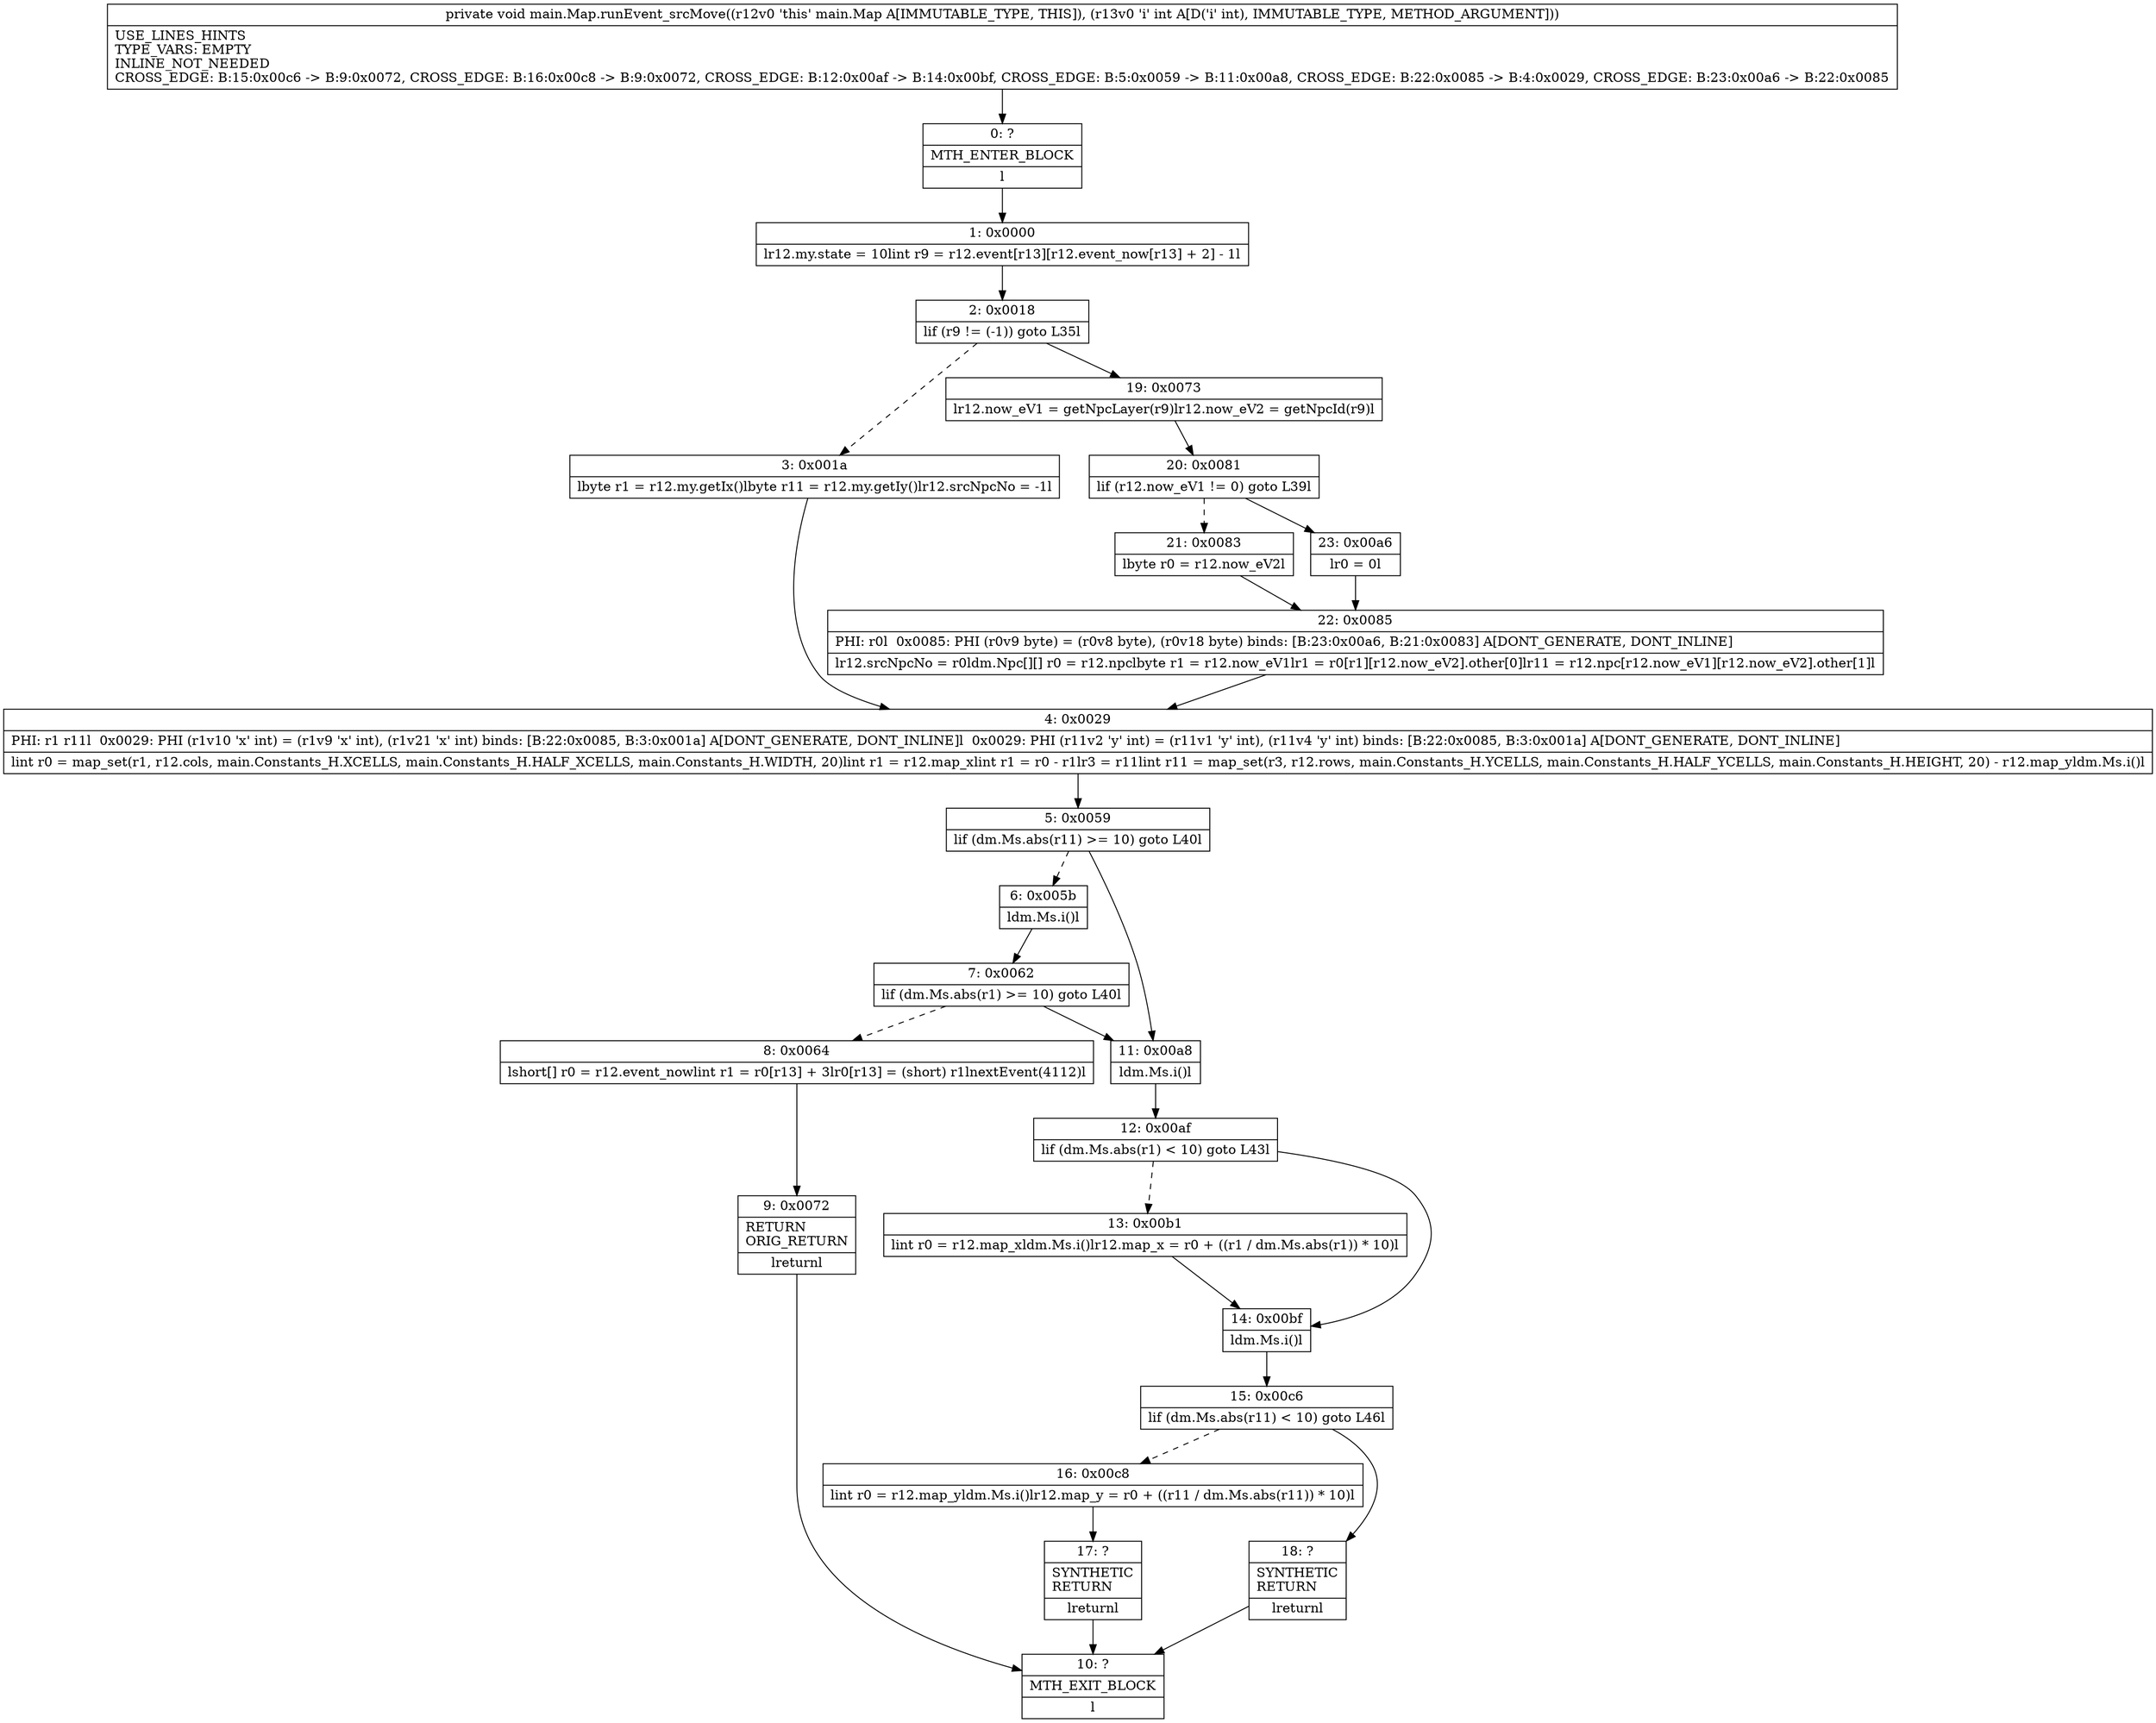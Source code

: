 digraph "CFG formain.Map.runEvent_srcMove(I)V" {
Node_0 [shape=record,label="{0\:\ ?|MTH_ENTER_BLOCK\l|l}"];
Node_1 [shape=record,label="{1\:\ 0x0000|lr12.my.state = 10lint r9 = r12.event[r13][r12.event_now[r13] + 2] \- 1l}"];
Node_2 [shape=record,label="{2\:\ 0x0018|lif (r9 != (\-1)) goto L35l}"];
Node_3 [shape=record,label="{3\:\ 0x001a|lbyte r1 = r12.my.getIx()lbyte r11 = r12.my.getIy()lr12.srcNpcNo = \-1l}"];
Node_4 [shape=record,label="{4\:\ 0x0029|PHI: r1 r11l  0x0029: PHI (r1v10 'x' int) = (r1v9 'x' int), (r1v21 'x' int) binds: [B:22:0x0085, B:3:0x001a] A[DONT_GENERATE, DONT_INLINE]l  0x0029: PHI (r11v2 'y' int) = (r11v1 'y' int), (r11v4 'y' int) binds: [B:22:0x0085, B:3:0x001a] A[DONT_GENERATE, DONT_INLINE]\l|lint r0 = map_set(r1, r12.cols, main.Constants_H.XCELLS, main.Constants_H.HALF_XCELLS, main.Constants_H.WIDTH, 20)lint r1 = r12.map_xlint r1 = r0 \- r1lr3 = r11lint r11 = map_set(r3, r12.rows, main.Constants_H.YCELLS, main.Constants_H.HALF_YCELLS, main.Constants_H.HEIGHT, 20) \- r12.map_yldm.Ms.i()l}"];
Node_5 [shape=record,label="{5\:\ 0x0059|lif (dm.Ms.abs(r11) \>= 10) goto L40l}"];
Node_6 [shape=record,label="{6\:\ 0x005b|ldm.Ms.i()l}"];
Node_7 [shape=record,label="{7\:\ 0x0062|lif (dm.Ms.abs(r1) \>= 10) goto L40l}"];
Node_8 [shape=record,label="{8\:\ 0x0064|lshort[] r0 = r12.event_nowlint r1 = r0[r13] + 3lr0[r13] = (short) r1lnextEvent(4112)l}"];
Node_9 [shape=record,label="{9\:\ 0x0072|RETURN\lORIG_RETURN\l|lreturnl}"];
Node_10 [shape=record,label="{10\:\ ?|MTH_EXIT_BLOCK\l|l}"];
Node_11 [shape=record,label="{11\:\ 0x00a8|ldm.Ms.i()l}"];
Node_12 [shape=record,label="{12\:\ 0x00af|lif (dm.Ms.abs(r1) \< 10) goto L43l}"];
Node_13 [shape=record,label="{13\:\ 0x00b1|lint r0 = r12.map_xldm.Ms.i()lr12.map_x = r0 + ((r1 \/ dm.Ms.abs(r1)) * 10)l}"];
Node_14 [shape=record,label="{14\:\ 0x00bf|ldm.Ms.i()l}"];
Node_15 [shape=record,label="{15\:\ 0x00c6|lif (dm.Ms.abs(r11) \< 10) goto L46l}"];
Node_16 [shape=record,label="{16\:\ 0x00c8|lint r0 = r12.map_yldm.Ms.i()lr12.map_y = r0 + ((r11 \/ dm.Ms.abs(r11)) * 10)l}"];
Node_17 [shape=record,label="{17\:\ ?|SYNTHETIC\lRETURN\l|lreturnl}"];
Node_18 [shape=record,label="{18\:\ ?|SYNTHETIC\lRETURN\l|lreturnl}"];
Node_19 [shape=record,label="{19\:\ 0x0073|lr12.now_eV1 = getNpcLayer(r9)lr12.now_eV2 = getNpcId(r9)l}"];
Node_20 [shape=record,label="{20\:\ 0x0081|lif (r12.now_eV1 != 0) goto L39l}"];
Node_21 [shape=record,label="{21\:\ 0x0083|lbyte r0 = r12.now_eV2l}"];
Node_22 [shape=record,label="{22\:\ 0x0085|PHI: r0l  0x0085: PHI (r0v9 byte) = (r0v8 byte), (r0v18 byte) binds: [B:23:0x00a6, B:21:0x0083] A[DONT_GENERATE, DONT_INLINE]\l|lr12.srcNpcNo = r0ldm.Npc[][] r0 = r12.npclbyte r1 = r12.now_eV1lr1 = r0[r1][r12.now_eV2].other[0]lr11 = r12.npc[r12.now_eV1][r12.now_eV2].other[1]l}"];
Node_23 [shape=record,label="{23\:\ 0x00a6|lr0 = 0l}"];
MethodNode[shape=record,label="{private void main.Map.runEvent_srcMove((r12v0 'this' main.Map A[IMMUTABLE_TYPE, THIS]), (r13v0 'i' int A[D('i' int), IMMUTABLE_TYPE, METHOD_ARGUMENT]))  | USE_LINES_HINTS\lTYPE_VARS: EMPTY\lINLINE_NOT_NEEDED\lCROSS_EDGE: B:15:0x00c6 \-\> B:9:0x0072, CROSS_EDGE: B:16:0x00c8 \-\> B:9:0x0072, CROSS_EDGE: B:12:0x00af \-\> B:14:0x00bf, CROSS_EDGE: B:5:0x0059 \-\> B:11:0x00a8, CROSS_EDGE: B:22:0x0085 \-\> B:4:0x0029, CROSS_EDGE: B:23:0x00a6 \-\> B:22:0x0085\l}"];
MethodNode -> Node_0;
Node_0 -> Node_1;
Node_1 -> Node_2;
Node_2 -> Node_3[style=dashed];
Node_2 -> Node_19;
Node_3 -> Node_4;
Node_4 -> Node_5;
Node_5 -> Node_6[style=dashed];
Node_5 -> Node_11;
Node_6 -> Node_7;
Node_7 -> Node_8[style=dashed];
Node_7 -> Node_11;
Node_8 -> Node_9;
Node_9 -> Node_10;
Node_11 -> Node_12;
Node_12 -> Node_13[style=dashed];
Node_12 -> Node_14;
Node_13 -> Node_14;
Node_14 -> Node_15;
Node_15 -> Node_16[style=dashed];
Node_15 -> Node_18;
Node_16 -> Node_17;
Node_17 -> Node_10;
Node_18 -> Node_10;
Node_19 -> Node_20;
Node_20 -> Node_21[style=dashed];
Node_20 -> Node_23;
Node_21 -> Node_22;
Node_22 -> Node_4;
Node_23 -> Node_22;
}

